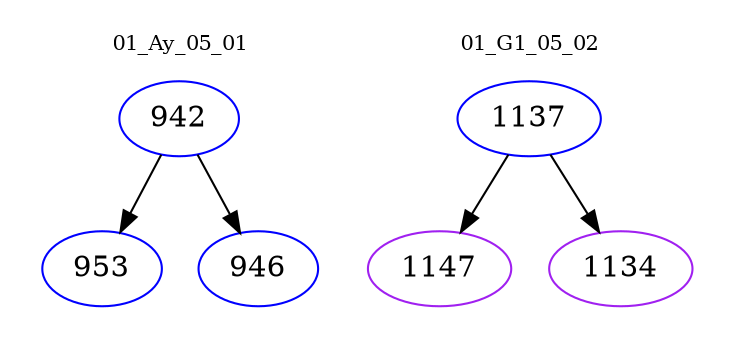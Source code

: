 digraph{
subgraph cluster_0 {
color = white
label = "01_Ay_05_01";
fontsize=10;
T0_942 [label="942", color="blue"]
T0_942 -> T0_953 [color="black"]
T0_953 [label="953", color="blue"]
T0_942 -> T0_946 [color="black"]
T0_946 [label="946", color="blue"]
}
subgraph cluster_1 {
color = white
label = "01_G1_05_02";
fontsize=10;
T1_1137 [label="1137", color="blue"]
T1_1137 -> T1_1147 [color="black"]
T1_1147 [label="1147", color="purple"]
T1_1137 -> T1_1134 [color="black"]
T1_1134 [label="1134", color="purple"]
}
}
